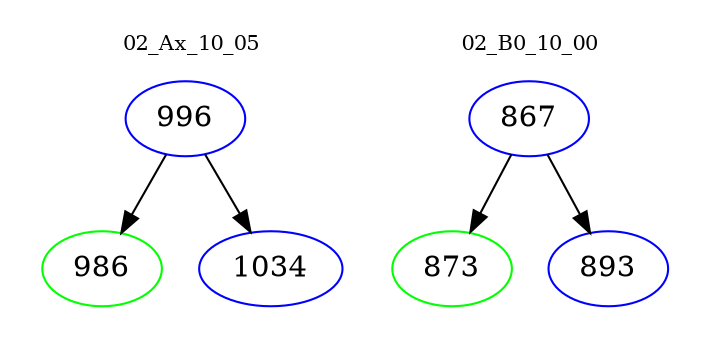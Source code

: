 digraph{
subgraph cluster_0 {
color = white
label = "02_Ax_10_05";
fontsize=10;
T0_996 [label="996", color="blue"]
T0_996 -> T0_986 [color="black"]
T0_986 [label="986", color="green"]
T0_996 -> T0_1034 [color="black"]
T0_1034 [label="1034", color="blue"]
}
subgraph cluster_1 {
color = white
label = "02_B0_10_00";
fontsize=10;
T1_867 [label="867", color="blue"]
T1_867 -> T1_873 [color="black"]
T1_873 [label="873", color="green"]
T1_867 -> T1_893 [color="black"]
T1_893 [label="893", color="blue"]
}
}

